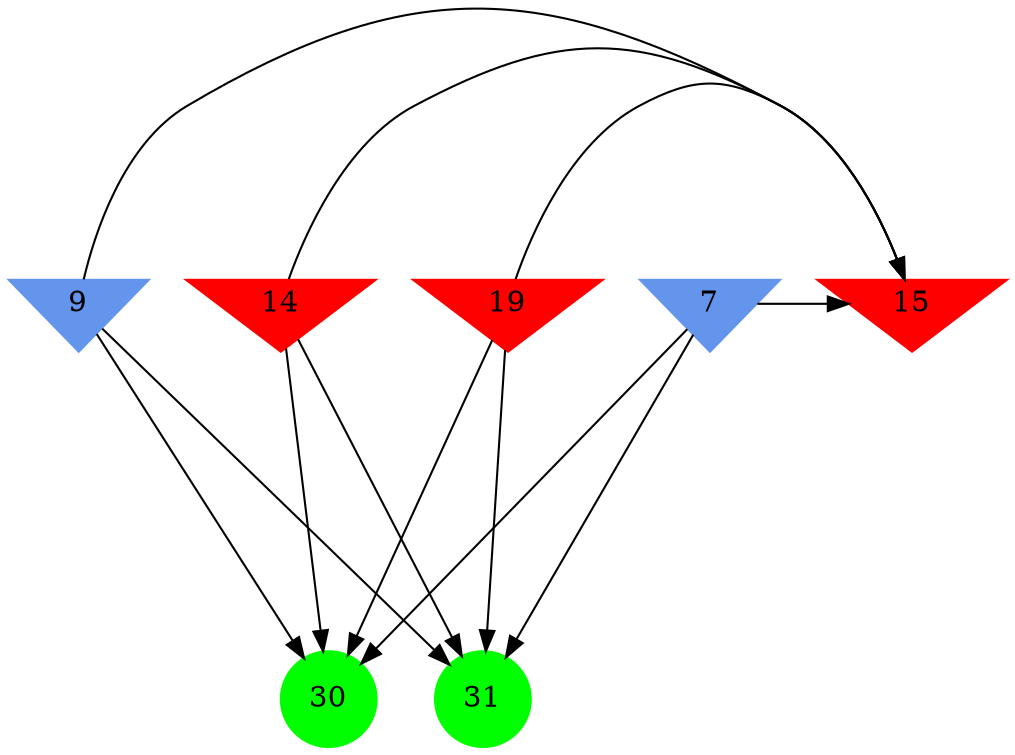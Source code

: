 digraph brain {
	ranksep=2.0;
	7 [shape=invtriangle,style=filled,color=cornflowerblue];
	9 [shape=invtriangle,style=filled,color=cornflowerblue];
	14 [shape=invtriangle,style=filled,color=red];
	15 [shape=invtriangle,style=filled,color=red];
	19 [shape=invtriangle,style=filled,color=red];
	30 [shape=circle,style=filled,color=green];
	31 [shape=circle,style=filled,color=green];
	9	->	15;
	9	->	31;
	9	->	30;
	19	->	15;
	19	->	31;
	19	->	30;
	7	->	15;
	7	->	31;
	7	->	30;
	14	->	15;
	14	->	31;
	14	->	30;
	{ rank=same; 7; 9; 14; 15; 19; }
	{ rank=same; }
	{ rank=same; 30; 31; }
}
